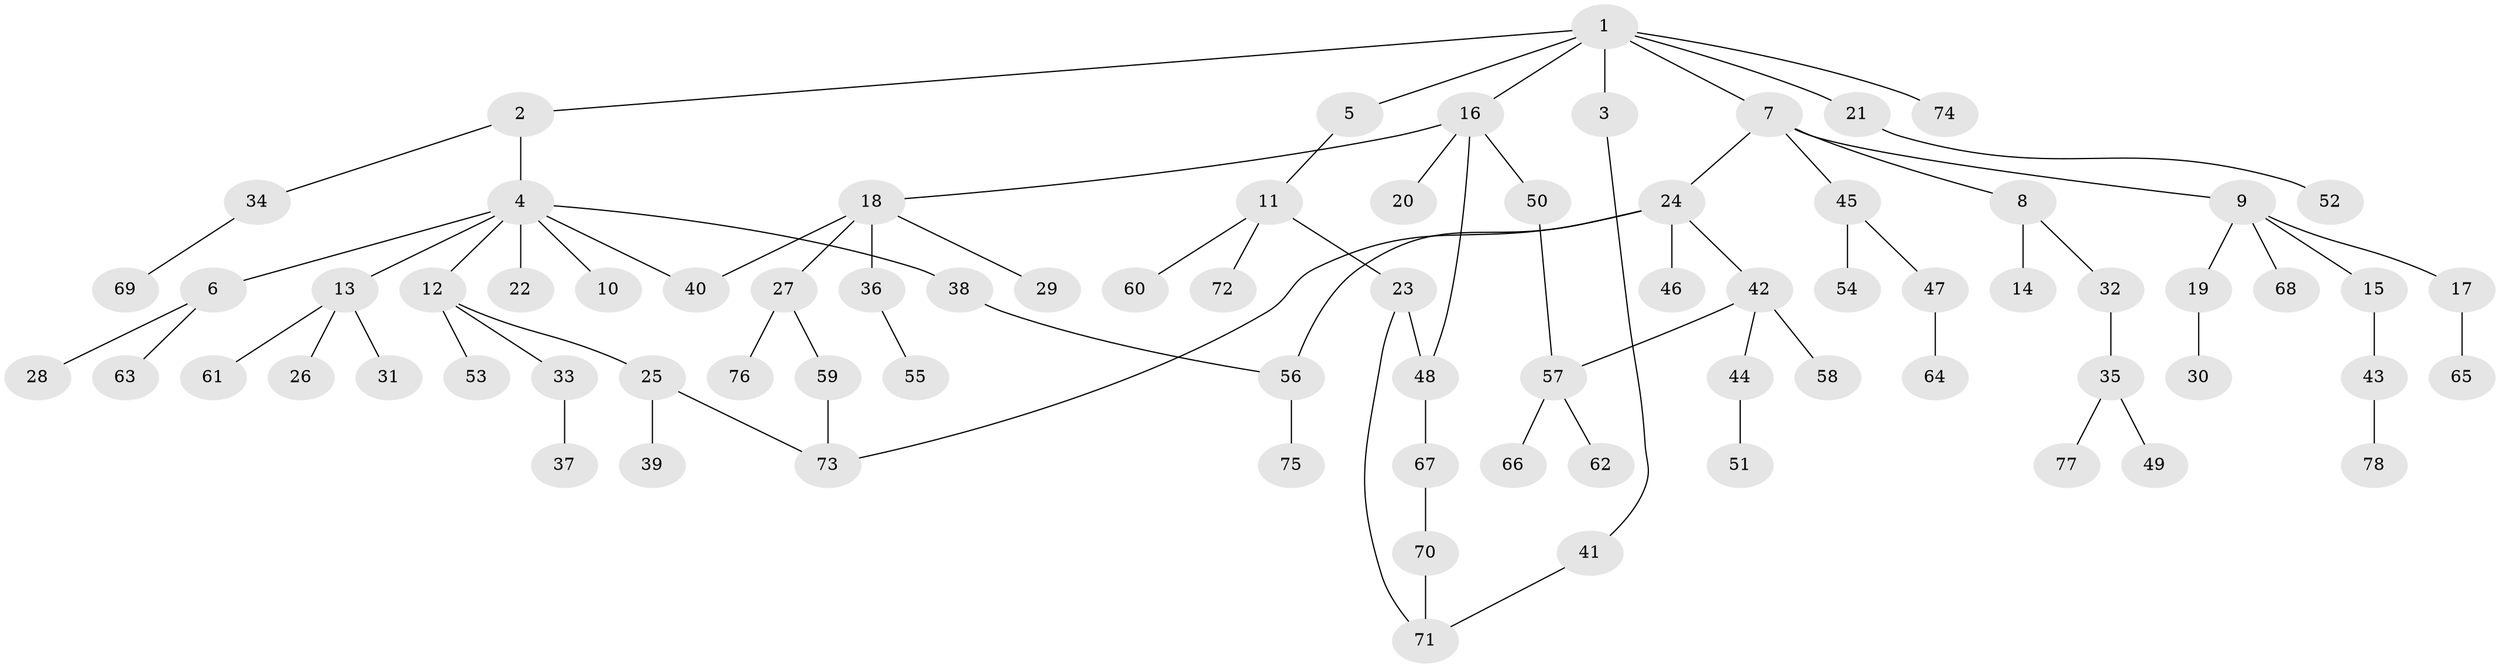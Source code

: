 // coarse degree distribution, {5: 0.02127659574468085, 2: 0.3191489361702128, 3: 0.1702127659574468, 7: 0.02127659574468085, 1: 0.3404255319148936, 4: 0.10638297872340426, 6: 0.02127659574468085}
// Generated by graph-tools (version 1.1) at 2025/36/03/04/25 23:36:10]
// undirected, 78 vertices, 85 edges
graph export_dot {
  node [color=gray90,style=filled];
  1;
  2;
  3;
  4;
  5;
  6;
  7;
  8;
  9;
  10;
  11;
  12;
  13;
  14;
  15;
  16;
  17;
  18;
  19;
  20;
  21;
  22;
  23;
  24;
  25;
  26;
  27;
  28;
  29;
  30;
  31;
  32;
  33;
  34;
  35;
  36;
  37;
  38;
  39;
  40;
  41;
  42;
  43;
  44;
  45;
  46;
  47;
  48;
  49;
  50;
  51;
  52;
  53;
  54;
  55;
  56;
  57;
  58;
  59;
  60;
  61;
  62;
  63;
  64;
  65;
  66;
  67;
  68;
  69;
  70;
  71;
  72;
  73;
  74;
  75;
  76;
  77;
  78;
  1 -- 2;
  1 -- 3;
  1 -- 5;
  1 -- 7;
  1 -- 16;
  1 -- 21;
  1 -- 74;
  2 -- 4;
  2 -- 34;
  3 -- 41;
  4 -- 6;
  4 -- 10;
  4 -- 12;
  4 -- 13;
  4 -- 22;
  4 -- 38;
  4 -- 40;
  5 -- 11;
  6 -- 28;
  6 -- 63;
  7 -- 8;
  7 -- 9;
  7 -- 24;
  7 -- 45;
  8 -- 14;
  8 -- 32;
  9 -- 15;
  9 -- 17;
  9 -- 19;
  9 -- 68;
  11 -- 23;
  11 -- 60;
  11 -- 72;
  12 -- 25;
  12 -- 33;
  12 -- 53;
  13 -- 26;
  13 -- 31;
  13 -- 61;
  15 -- 43;
  16 -- 18;
  16 -- 20;
  16 -- 48;
  16 -- 50;
  17 -- 65;
  18 -- 27;
  18 -- 29;
  18 -- 36;
  18 -- 40;
  19 -- 30;
  21 -- 52;
  23 -- 48;
  23 -- 71;
  24 -- 42;
  24 -- 46;
  24 -- 73;
  24 -- 56;
  25 -- 39;
  25 -- 73;
  27 -- 59;
  27 -- 76;
  32 -- 35;
  33 -- 37;
  34 -- 69;
  35 -- 49;
  35 -- 77;
  36 -- 55;
  38 -- 56;
  41 -- 71;
  42 -- 44;
  42 -- 57;
  42 -- 58;
  43 -- 78;
  44 -- 51;
  45 -- 47;
  45 -- 54;
  47 -- 64;
  48 -- 67;
  50 -- 57;
  56 -- 75;
  57 -- 62;
  57 -- 66;
  59 -- 73;
  67 -- 70;
  70 -- 71;
}
